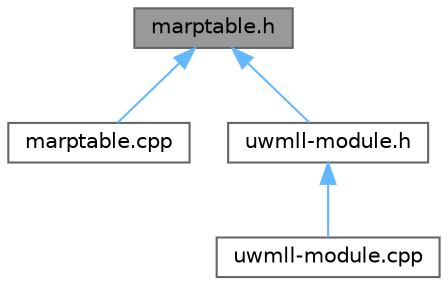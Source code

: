 digraph "marptable.h"
{
 // LATEX_PDF_SIZE
  bgcolor="transparent";
  edge [fontname=Helvetica,fontsize=10,labelfontname=Helvetica,labelfontsize=10];
  node [fontname=Helvetica,fontsize=10,shape=box,height=0.2,width=0.4];
  Node1 [id="Node000001",label="marptable.h",height=0.2,width=0.4,color="gray40", fillcolor="grey60", style="filled", fontcolor="black",tooltip="Provides the definition of the ARP table of MLL module."];
  Node1 -> Node2 [id="edge1_Node000001_Node000002",dir="back",color="steelblue1",style="solid",tooltip=" "];
  Node2 [id="Node000002",label="marptable.cpp",height=0.2,width=0.4,color="grey40", fillcolor="white", style="filled",URL="$marptable_8cpp.html",tooltip="Provides the implementation of the ARP table useful for MLL module."];
  Node1 -> Node3 [id="edge2_Node000001_Node000003",dir="back",color="steelblue1",style="solid",tooltip=" "];
  Node3 [id="Node000003",label="uwmll-module.h",height=0.2,width=0.4,color="grey40", fillcolor="white", style="filled",URL="$uwmll-module_8h.html",tooltip="Provides the declaration of UWMllModule class that represents the MLL class."];
  Node3 -> Node4 [id="edge3_Node000003_Node000004",dir="back",color="steelblue1",style="solid",tooltip=" "];
  Node4 [id="Node000004",label="uwmll-module.cpp",height=0.2,width=0.4,color="grey40", fillcolor="white", style="filled",URL="$uwmll-module_8cpp.html",tooltip="Provides the implementation of UWModuleClass that represents the implementation of MLL module."];
}
